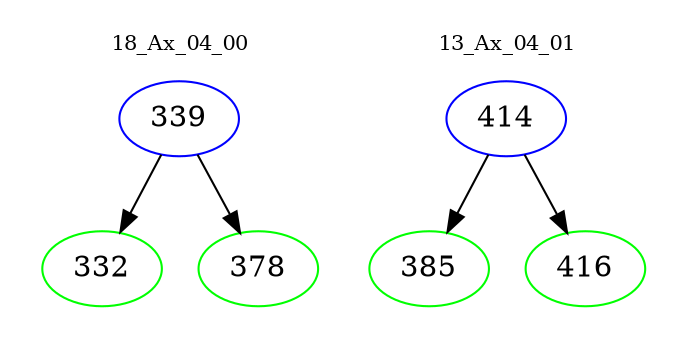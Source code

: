 digraph{
subgraph cluster_0 {
color = white
label = "18_Ax_04_00";
fontsize=10;
T0_339 [label="339", color="blue"]
T0_339 -> T0_332 [color="black"]
T0_332 [label="332", color="green"]
T0_339 -> T0_378 [color="black"]
T0_378 [label="378", color="green"]
}
subgraph cluster_1 {
color = white
label = "13_Ax_04_01";
fontsize=10;
T1_414 [label="414", color="blue"]
T1_414 -> T1_385 [color="black"]
T1_385 [label="385", color="green"]
T1_414 -> T1_416 [color="black"]
T1_416 [label="416", color="green"]
}
}
